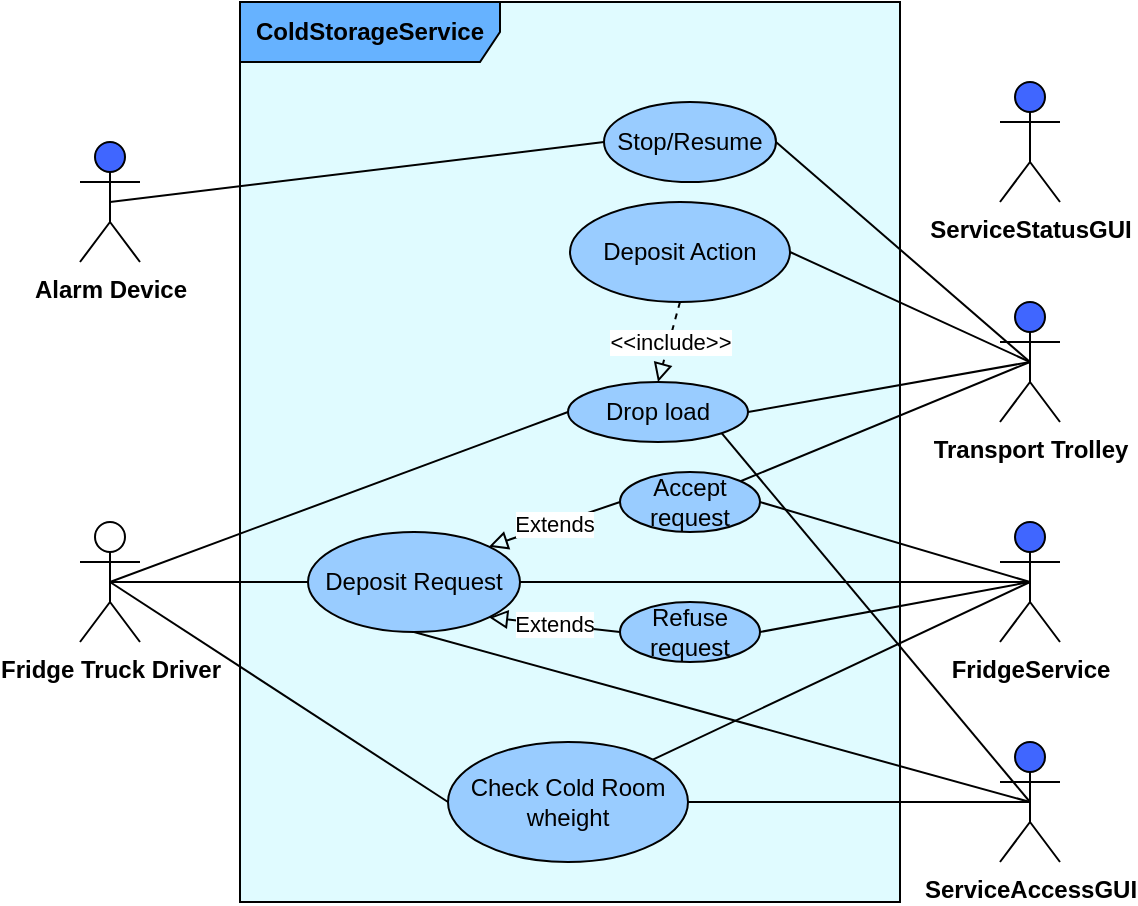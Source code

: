 <mxfile version="22.1.21" type="device">
  <diagram name="Pagina-1" id="Fiza8VqC5OtZRZSapZYp">
    <mxGraphModel dx="1050" dy="625" grid="1" gridSize="10" guides="1" tooltips="1" connect="1" arrows="1" fold="1" page="1" pageScale="1" pageWidth="827" pageHeight="1169" math="0" shadow="0">
      <root>
        <mxCell id="0" />
        <mxCell id="1" parent="0" />
        <mxCell id="XuaTuY3ysy17-nEJgxoF-1" value="&lt;b&gt;Fridge Truck Driver&lt;/b&gt;" style="shape=umlActor;verticalLabelPosition=bottom;verticalAlign=top;html=1;outlineConnect=0;" parent="1" vertex="1">
          <mxGeometry x="170" y="300" width="30" height="60" as="geometry" />
        </mxCell>
        <mxCell id="XuaTuY3ysy17-nEJgxoF-2" value="&lt;b&gt;Transport Trolley&lt;/b&gt;" style="shape=umlActor;verticalLabelPosition=bottom;verticalAlign=top;html=1;outlineConnect=0;gradientColor=none;fillColor=#4066FF;" parent="1" vertex="1">
          <mxGeometry x="630" y="190" width="30" height="60" as="geometry" />
        </mxCell>
        <mxCell id="XuaTuY3ysy17-nEJgxoF-3" value="&lt;b&gt;Alarm Device&lt;/b&gt;" style="shape=umlActor;verticalLabelPosition=bottom;verticalAlign=top;html=1;outlineConnect=0;fillColor=#4066FF;" parent="1" vertex="1">
          <mxGeometry x="170" y="110" width="30" height="60" as="geometry" />
        </mxCell>
        <mxCell id="XuaTuY3ysy17-nEJgxoF-5" value="&lt;b&gt;ServiceStatusGUI&lt;/b&gt;" style="shape=umlActor;verticalLabelPosition=bottom;verticalAlign=top;html=1;outlineConnect=0;gradientColor=#4066FF;gradientDirection=south;fillColor=#4066FF;" parent="1" vertex="1">
          <mxGeometry x="630" y="80" width="30" height="60" as="geometry" />
        </mxCell>
        <mxCell id="XuaTuY3ysy17-nEJgxoF-7" value="&lt;b&gt;ColdStorageService&lt;/b&gt;" style="shape=umlFrame;whiteSpace=wrap;html=1;pointerEvents=0;width=130;height=30;fillColor=#66B2FF;swimlaneFillColor=#E0FBFF;gradientColor=none;" parent="1" vertex="1">
          <mxGeometry x="250" y="40" width="330" height="450" as="geometry" />
        </mxCell>
        <mxCell id="XuaTuY3ysy17-nEJgxoF-11" value="Deposit Action" style="ellipse;whiteSpace=wrap;html=1;fillColor=#99CCFF;" parent="1" vertex="1">
          <mxGeometry x="415" y="140" width="110" height="50" as="geometry" />
        </mxCell>
        <mxCell id="XuaTuY3ysy17-nEJgxoF-12" value="Check Cold Room wheight" style="ellipse;whiteSpace=wrap;html=1;fillColor=#99CCFF;" parent="1" vertex="1">
          <mxGeometry x="354" y="410" width="120" height="60" as="geometry" />
        </mxCell>
        <mxCell id="XuaTuY3ysy17-nEJgxoF-13" value="Deposit Request" style="ellipse;whiteSpace=wrap;html=1;fillColor=#99CCFF;" parent="1" vertex="1">
          <mxGeometry x="284" y="305" width="106" height="50" as="geometry" />
        </mxCell>
        <mxCell id="XuaTuY3ysy17-nEJgxoF-14" value="&lt;b&gt;FridgeService&lt;/b&gt;" style="shape=umlActor;verticalLabelPosition=bottom;verticalAlign=top;html=1;fillColor=#4066FF;" parent="1" vertex="1">
          <mxGeometry x="630" y="300" width="30" height="60" as="geometry" />
        </mxCell>
        <mxCell id="XuaTuY3ysy17-nEJgxoF-19" value="" style="endArrow=none;html=1;rounded=0;exitX=0.5;exitY=0.5;exitDx=0;exitDy=0;exitPerimeter=0;entryX=0;entryY=0.5;entryDx=0;entryDy=0;" parent="1" source="XuaTuY3ysy17-nEJgxoF-1" target="XuaTuY3ysy17-nEJgxoF-12" edge="1">
          <mxGeometry width="50" height="50" relative="1" as="geometry">
            <mxPoint x="390" y="350" as="sourcePoint" />
            <mxPoint x="440" y="300" as="targetPoint" />
          </mxGeometry>
        </mxCell>
        <mxCell id="XuaTuY3ysy17-nEJgxoF-21" value="" style="endArrow=none;html=1;rounded=0;exitX=1;exitY=0;exitDx=0;exitDy=0;entryX=0.5;entryY=0.5;entryDx=0;entryDy=0;entryPerimeter=0;" parent="1" source="XuaTuY3ysy17-nEJgxoF-12" target="XuaTuY3ysy17-nEJgxoF-14" edge="1">
          <mxGeometry width="50" height="50" relative="1" as="geometry">
            <mxPoint x="484" y="450" as="sourcePoint" />
            <mxPoint x="665" y="450" as="targetPoint" />
          </mxGeometry>
        </mxCell>
        <mxCell id="XuaTuY3ysy17-nEJgxoF-22" value="" style="endArrow=none;html=1;rounded=0;exitX=1;exitY=0.5;exitDx=0;exitDy=0;entryX=0.5;entryY=0.5;entryDx=0;entryDy=0;entryPerimeter=0;" parent="1" source="XuaTuY3ysy17-nEJgxoF-13" target="XuaTuY3ysy17-nEJgxoF-14" edge="1">
          <mxGeometry width="50" height="50" relative="1" as="geometry">
            <mxPoint x="466" y="429" as="sourcePoint" />
            <mxPoint x="650" y="340" as="targetPoint" />
          </mxGeometry>
        </mxCell>
        <mxCell id="XuaTuY3ysy17-nEJgxoF-23" value="" style="endArrow=none;html=1;rounded=0;exitX=0.5;exitY=0.5;exitDx=0;exitDy=0;exitPerimeter=0;entryX=0;entryY=0.5;entryDx=0;entryDy=0;" parent="1" source="XuaTuY3ysy17-nEJgxoF-1" target="XuaTuY3ysy17-nEJgxoF-13" edge="1">
          <mxGeometry width="50" height="50" relative="1" as="geometry">
            <mxPoint x="476" y="439" as="sourcePoint" />
            <mxPoint x="360" y="370" as="targetPoint" />
          </mxGeometry>
        </mxCell>
        <mxCell id="XuaTuY3ysy17-nEJgxoF-26" value="" style="endArrow=none;html=1;rounded=0;exitX=1;exitY=0.5;exitDx=0;exitDy=0;entryX=0.5;entryY=0.5;entryDx=0;entryDy=0;entryPerimeter=0;" parent="1" source="XuaTuY3ysy17-nEJgxoF-11" target="XuaTuY3ysy17-nEJgxoF-2" edge="1">
          <mxGeometry width="50" height="50" relative="1" as="geometry">
            <mxPoint x="477" y="385" as="sourcePoint" />
            <mxPoint x="655" y="350" as="targetPoint" />
          </mxGeometry>
        </mxCell>
        <mxCell id="XuaTuY3ysy17-nEJgxoF-28" value="" style="endArrow=none;html=1;rounded=0;entryX=0.5;entryY=0.5;entryDx=0;entryDy=0;entryPerimeter=0;exitX=1;exitY=0.5;exitDx=0;exitDy=0;" parent="1" source="XuaTuY3ysy17-nEJgxoF-12" target="XuaTuY3ysy17-nEJgxoF-4" edge="1">
          <mxGeometry width="50" height="50" relative="1" as="geometry">
            <mxPoint x="570" y="490" as="sourcePoint" />
            <mxPoint x="620" y="440" as="targetPoint" />
          </mxGeometry>
        </mxCell>
        <mxCell id="XuaTuY3ysy17-nEJgxoF-29" value="" style="endArrow=none;html=1;rounded=0;entryX=0.5;entryY=0.5;entryDx=0;entryDy=0;entryPerimeter=0;exitX=0.5;exitY=1;exitDx=0;exitDy=0;" parent="1" source="XuaTuY3ysy17-nEJgxoF-13" target="XuaTuY3ysy17-nEJgxoF-4" edge="1">
          <mxGeometry width="50" height="50" relative="1" as="geometry">
            <mxPoint x="484" y="450" as="sourcePoint" />
            <mxPoint x="655" y="450" as="targetPoint" />
          </mxGeometry>
        </mxCell>
        <mxCell id="XuaTuY3ysy17-nEJgxoF-33" value="Accept request" style="ellipse;whiteSpace=wrap;html=1;fillColor=#99CCFF;" parent="1" vertex="1">
          <mxGeometry x="440" y="275" width="70" height="30" as="geometry" />
        </mxCell>
        <mxCell id="XuaTuY3ysy17-nEJgxoF-34" value="Refuse request" style="ellipse;whiteSpace=wrap;html=1;fillColor=#99CCFF;" parent="1" vertex="1">
          <mxGeometry x="440" y="340" width="70" height="30" as="geometry" />
        </mxCell>
        <mxCell id="XuaTuY3ysy17-nEJgxoF-36" value="Extends" style="endArrow=block;endSize=7;endFill=0;html=1;rounded=0;exitX=0;exitY=0.5;exitDx=0;exitDy=0;entryX=1;entryY=0;entryDx=0;entryDy=0;" parent="1" source="XuaTuY3ysy17-nEJgxoF-33" target="XuaTuY3ysy17-nEJgxoF-13" edge="1">
          <mxGeometry width="160" relative="1" as="geometry">
            <mxPoint x="330" y="320" as="sourcePoint" />
            <mxPoint x="376" y="357" as="targetPoint" />
          </mxGeometry>
        </mxCell>
        <mxCell id="XuaTuY3ysy17-nEJgxoF-37" value="Extends" style="endArrow=block;endSize=7;endFill=0;html=1;rounded=0;entryX=1;entryY=1;entryDx=0;entryDy=0;exitX=0;exitY=0.5;exitDx=0;exitDy=0;" parent="1" source="XuaTuY3ysy17-nEJgxoF-34" target="XuaTuY3ysy17-nEJgxoF-13" edge="1">
          <mxGeometry width="160" relative="1" as="geometry">
            <mxPoint x="460" y="370" as="sourcePoint" />
            <mxPoint x="380" y="360" as="targetPoint" />
          </mxGeometry>
        </mxCell>
        <mxCell id="XuaTuY3ysy17-nEJgxoF-38" value="" style="endArrow=none;html=1;rounded=0;exitX=1;exitY=0.5;exitDx=0;exitDy=0;entryX=0.5;entryY=0.5;entryDx=0;entryDy=0;entryPerimeter=0;" parent="1" source="XuaTuY3ysy17-nEJgxoF-33" target="XuaTuY3ysy17-nEJgxoF-14" edge="1">
          <mxGeometry width="50" height="50" relative="1" as="geometry">
            <mxPoint x="400" y="340" as="sourcePoint" />
            <mxPoint x="655" y="340" as="targetPoint" />
          </mxGeometry>
        </mxCell>
        <mxCell id="XuaTuY3ysy17-nEJgxoF-39" value="" style="endArrow=none;html=1;rounded=0;exitX=1;exitY=0.5;exitDx=0;exitDy=0;entryX=0.5;entryY=0.5;entryDx=0;entryDy=0;entryPerimeter=0;" parent="1" source="XuaTuY3ysy17-nEJgxoF-34" target="XuaTuY3ysy17-nEJgxoF-14" edge="1">
          <mxGeometry width="50" height="50" relative="1" as="geometry">
            <mxPoint x="520" y="300" as="sourcePoint" />
            <mxPoint x="655" y="340" as="targetPoint" />
          </mxGeometry>
        </mxCell>
        <mxCell id="XuaTuY3ysy17-nEJgxoF-40" value="" style="endArrow=block;dashed=1;endFill=0;endSize=7;html=1;rounded=0;exitX=0.5;exitY=1;exitDx=0;exitDy=0;entryX=0.5;entryY=0;entryDx=0;entryDy=0;" parent="1" source="XuaTuY3ysy17-nEJgxoF-11" target="XuaTuY3ysy17-nEJgxoF-42" edge="1">
          <mxGeometry width="160" relative="1" as="geometry">
            <mxPoint x="420" y="270" as="sourcePoint" />
            <mxPoint x="580" y="270" as="targetPoint" />
          </mxGeometry>
        </mxCell>
        <mxCell id="XuaTuY3ysy17-nEJgxoF-41" value="&amp;lt;&amp;lt;include&amp;gt;&amp;gt;" style="edgeLabel;html=1;align=center;verticalAlign=middle;resizable=0;points=[];" parent="XuaTuY3ysy17-nEJgxoF-40" vertex="1" connectable="0">
          <mxGeometry relative="1" as="geometry">
            <mxPoint as="offset" />
          </mxGeometry>
        </mxCell>
        <mxCell id="XuaTuY3ysy17-nEJgxoF-42" value="Drop load" style="ellipse;whiteSpace=wrap;html=1;fillColor=#99CCFF;" parent="1" vertex="1">
          <mxGeometry x="414" y="230" width="90" height="30" as="geometry" />
        </mxCell>
        <mxCell id="XuaTuY3ysy17-nEJgxoF-44" value="" style="endArrow=none;html=1;rounded=0;exitX=1;exitY=0.5;exitDx=0;exitDy=0;entryX=0.5;entryY=0.5;entryDx=0;entryDy=0;entryPerimeter=0;" parent="1" source="XuaTuY3ysy17-nEJgxoF-42" target="XuaTuY3ysy17-nEJgxoF-2" edge="1">
          <mxGeometry width="50" height="50" relative="1" as="geometry">
            <mxPoint x="494" y="175" as="sourcePoint" />
            <mxPoint x="655" y="230" as="targetPoint" />
          </mxGeometry>
        </mxCell>
        <mxCell id="XuaTuY3ysy17-nEJgxoF-45" value="" style="endArrow=none;html=1;rounded=0;exitX=0.5;exitY=0.5;exitDx=0;exitDy=0;exitPerimeter=0;entryX=0;entryY=0.5;entryDx=0;entryDy=0;" parent="1" source="XuaTuY3ysy17-nEJgxoF-1" target="XuaTuY3ysy17-nEJgxoF-42" edge="1">
          <mxGeometry width="50" height="50" relative="1" as="geometry">
            <mxPoint x="145" y="340" as="sourcePoint" />
            <mxPoint x="294" y="340" as="targetPoint" />
          </mxGeometry>
        </mxCell>
        <mxCell id="XuaTuY3ysy17-nEJgxoF-46" value="" style="endArrow=none;html=1;rounded=0;entryX=0.5;entryY=0.5;entryDx=0;entryDy=0;entryPerimeter=0;" parent="1" source="XuaTuY3ysy17-nEJgxoF-33" target="XuaTuY3ysy17-nEJgxoF-2" edge="1">
          <mxGeometry width="50" height="50" relative="1" as="geometry">
            <mxPoint x="530" y="255" as="sourcePoint" />
            <mxPoint x="655" y="230" as="targetPoint" />
          </mxGeometry>
        </mxCell>
        <mxCell id="XuaTuY3ysy17-nEJgxoF-48" value="Stop/Resume" style="ellipse;whiteSpace=wrap;html=1;fillColor=#99CCFF;" parent="1" vertex="1">
          <mxGeometry x="432" y="90" width="86" height="40" as="geometry" />
        </mxCell>
        <mxCell id="XuaTuY3ysy17-nEJgxoF-49" value="" style="endArrow=none;html=1;rounded=0;exitX=0.5;exitY=0.5;exitDx=0;exitDy=0;exitPerimeter=0;entryX=0;entryY=0.5;entryDx=0;entryDy=0;" parent="1" source="XuaTuY3ysy17-nEJgxoF-3" target="XuaTuY3ysy17-nEJgxoF-48" edge="1">
          <mxGeometry width="50" height="50" relative="1" as="geometry">
            <mxPoint x="145" y="340" as="sourcePoint" />
            <mxPoint x="424" y="255" as="targetPoint" />
          </mxGeometry>
        </mxCell>
        <mxCell id="XuaTuY3ysy17-nEJgxoF-50" value="" style="endArrow=none;html=1;rounded=0;exitX=1;exitY=0.5;exitDx=0;exitDy=0;entryX=0.5;entryY=0.5;entryDx=0;entryDy=0;entryPerimeter=0;" parent="1" source="XuaTuY3ysy17-nEJgxoF-48" target="XuaTuY3ysy17-nEJgxoF-2" edge="1">
          <mxGeometry width="50" height="50" relative="1" as="geometry">
            <mxPoint x="155" y="150" as="sourcePoint" />
            <mxPoint x="430" y="95" as="targetPoint" />
          </mxGeometry>
        </mxCell>
        <mxCell id="XuaTuY3ysy17-nEJgxoF-51" value="" style="endArrow=none;html=1;rounded=0;exitX=1;exitY=1;exitDx=0;exitDy=0;entryX=0.5;entryY=0.5;entryDx=0;entryDy=0;entryPerimeter=0;" parent="1" source="XuaTuY3ysy17-nEJgxoF-42" target="XuaTuY3ysy17-nEJgxoF-4" edge="1">
          <mxGeometry width="50" height="50" relative="1" as="geometry">
            <mxPoint x="491" y="256" as="sourcePoint" />
            <mxPoint x="640" y="440" as="targetPoint" />
          </mxGeometry>
        </mxCell>
        <mxCell id="XuaTuY3ysy17-nEJgxoF-4" value="&lt;b&gt;ServiceAccessGUI&lt;/b&gt;" style="shape=umlActor;verticalLabelPosition=bottom;verticalAlign=top;html=1;outlineConnect=0;fillColor=#4066FF;" parent="1" vertex="1">
          <mxGeometry x="630" y="410" width="30" height="60" as="geometry" />
        </mxCell>
      </root>
    </mxGraphModel>
  </diagram>
</mxfile>

